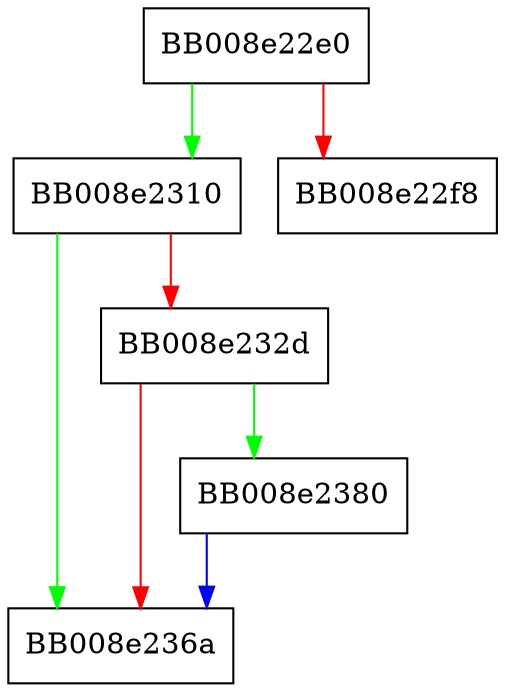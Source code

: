 digraph __resolv_context_get_preinit {
  node [shape="box"];
  graph [splines=ortho];
  BB008e22e0 -> BB008e2310 [color="green"];
  BB008e22e0 -> BB008e22f8 [color="red"];
  BB008e2310 -> BB008e236a [color="green"];
  BB008e2310 -> BB008e232d [color="red"];
  BB008e232d -> BB008e2380 [color="green"];
  BB008e232d -> BB008e236a [color="red"];
  BB008e2380 -> BB008e236a [color="blue"];
}